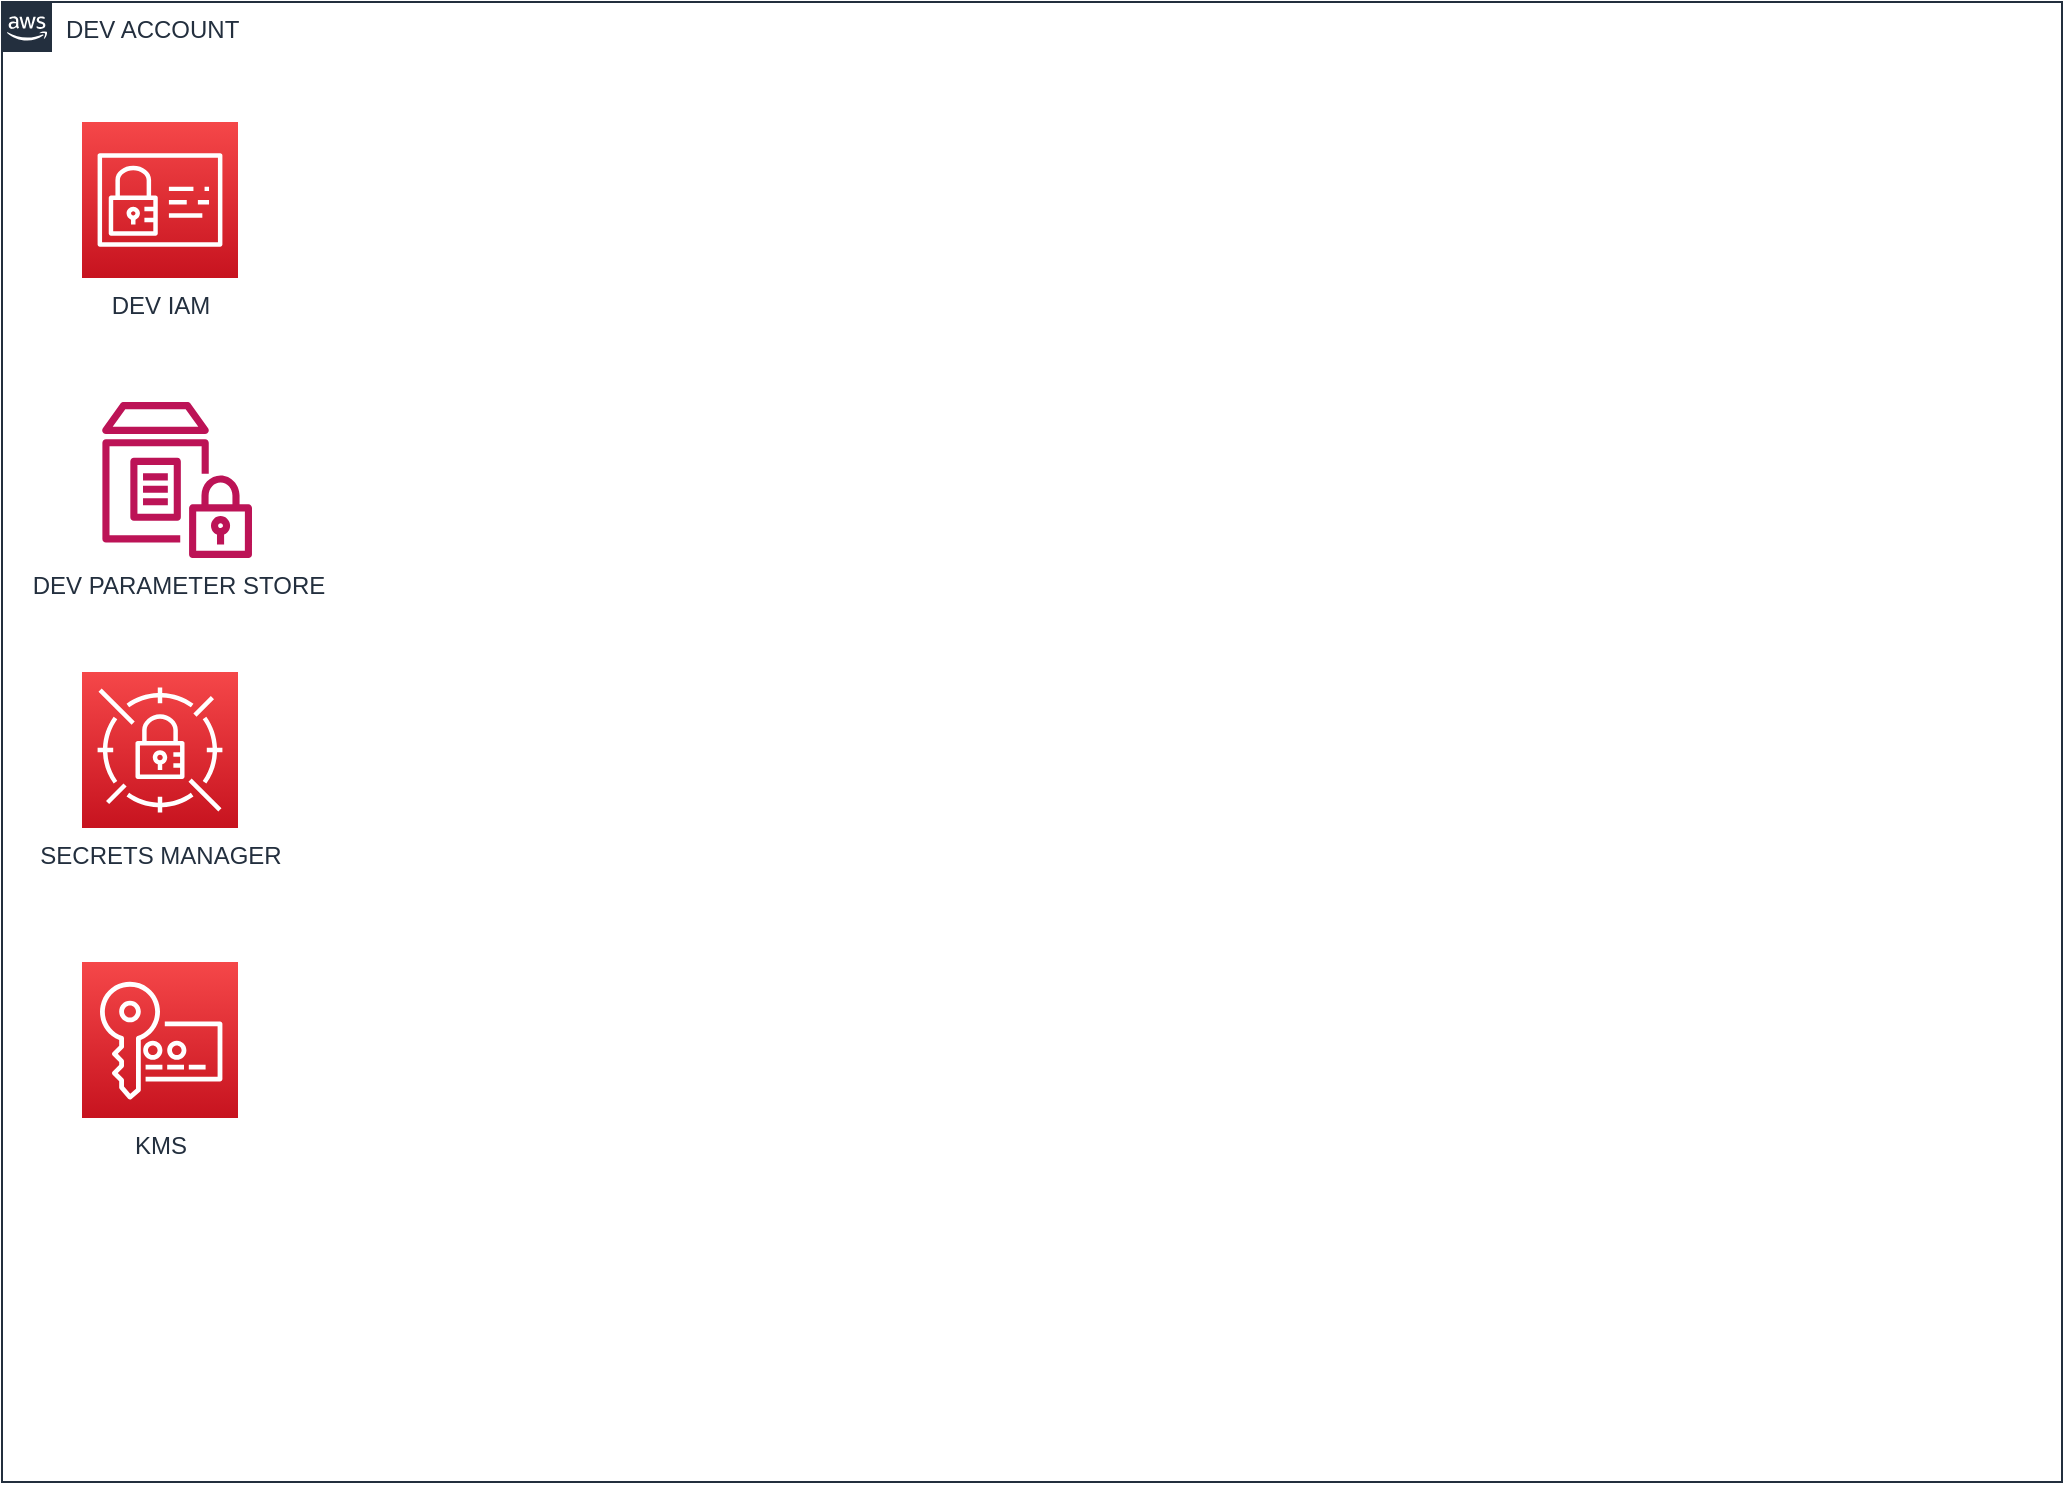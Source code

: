<mxfile version="14.8.5" type="github">
  <diagram id="Ht1M8jgEwFfnCIfOTk4-" name="Page-1">
    <mxGraphModel dx="1108" dy="450" grid="1" gridSize="10" guides="1" tooltips="1" connect="1" arrows="1" fold="1" page="1" pageScale="1" pageWidth="1169" pageHeight="827" math="0" shadow="0">
      <root>
        <mxCell id="0" />
        <mxCell id="PR7YXwV2LuLtOnHarGue-5" value="AWS-REGION" parent="0" visible="0" />
        <mxCell id="RoFERmQWyHrpyAJFFTQO-6" value="Region" style="points=[[0,0],[0.25,0],[0.5,0],[0.75,0],[1,0],[1,0.25],[1,0.5],[1,0.75],[1,1],[0.75,1],[0.5,1],[0.25,1],[0,1],[0,0.75],[0,0.5],[0,0.25]];outlineConnect=0;gradientColor=none;html=1;whiteSpace=wrap;fontSize=12;fontStyle=0;shape=mxgraph.aws4.group;grIcon=mxgraph.aws4.group_region;strokeColor=#147EBA;fillColor=none;verticalAlign=top;align=left;spacingLeft=30;fontColor=#147EBA;dashed=1;" parent="PR7YXwV2LuLtOnHarGue-5" vertex="1">
          <mxGeometry x="100" y="100" width="700" height="260" as="geometry" />
        </mxCell>
        <mxCell id="RoFERmQWyHrpyAJFFTQO-11" value="S3" style="points=[[0,0,0],[0.25,0,0],[0.5,0,0],[0.75,0,0],[1,0,0],[0,1,0],[0.25,1,0],[0.5,1,0],[0.75,1,0],[1,1,0],[0,0.25,0],[0,0.5,0],[0,0.75,0],[1,0.25,0],[1,0.5,0],[1,0.75,0]];outlineConnect=0;fontColor=#232F3E;gradientColor=#60A337;gradientDirection=north;fillColor=#277116;strokeColor=#ffffff;dashed=0;verticalLabelPosition=bottom;verticalAlign=top;align=center;html=1;fontSize=12;fontStyle=0;aspect=fixed;shape=mxgraph.aws4.resourceIcon;resIcon=mxgraph.aws4.s3;" parent="PR7YXwV2LuLtOnHarGue-5" vertex="1">
          <mxGeometry x="120" y="250" width="78" height="78" as="geometry" />
        </mxCell>
        <mxCell id="RoFERmQWyHrpyAJFFTQO-12" value="S3-IA" style="points=[[0,0,0],[0.25,0,0],[0.5,0,0],[0.75,0,0],[1,0,0],[0,1,0],[0.25,1,0],[0.5,1,0],[0.75,1,0],[1,1,0],[0,0.25,0],[0,0.5,0],[0,0.75,0],[1,0.25,0],[1,0.5,0],[1,0.75,0]];outlineConnect=0;fontColor=#232F3E;gradientColor=#60A337;gradientDirection=north;fillColor=#277116;strokeColor=#ffffff;dashed=0;verticalLabelPosition=bottom;verticalAlign=top;align=center;html=1;fontSize=12;fontStyle=0;aspect=fixed;shape=mxgraph.aws4.resourceIcon;resIcon=mxgraph.aws4.infrequent_access_storage_class;" parent="PR7YXwV2LuLtOnHarGue-5" vertex="1">
          <mxGeometry x="220" y="250" width="78" height="78" as="geometry" />
        </mxCell>
        <mxCell id="RoFERmQWyHrpyAJFFTQO-13" value="S3-GLACIER" style="points=[[0,0,0],[0.25,0,0],[0.5,0,0],[0.75,0,0],[1,0,0],[0,1,0],[0.25,1,0],[0.5,1,0],[0.75,1,0],[1,1,0],[0,0.25,0],[0,0.5,0],[0,0.75,0],[1,0.25,0],[1,0.5,0],[1,0.75,0]];outlineConnect=0;fontColor=#232F3E;gradientColor=#60A337;gradientDirection=north;fillColor=#277116;strokeColor=#ffffff;dashed=0;verticalLabelPosition=bottom;verticalAlign=top;align=center;html=1;fontSize=12;fontStyle=0;aspect=fixed;shape=mxgraph.aws4.resourceIcon;resIcon=mxgraph.aws4.glacier;" parent="PR7YXwV2LuLtOnHarGue-5" vertex="1">
          <mxGeometry x="330" y="250" width="78" height="78" as="geometry" />
        </mxCell>
        <mxCell id="RoFERmQWyHrpyAJFFTQO-16" value="LAKE-FORMATION" style="points=[[0,0,0],[0.25,0,0],[0.5,0,0],[0.75,0,0],[1,0,0],[0,1,0],[0.25,1,0],[0.5,1,0],[0.75,1,0],[1,1,0],[0,0.25,0],[0,0.5,0],[0,0.75,0],[1,0.25,0],[1,0.5,0],[1,0.75,0]];outlineConnect=0;fontColor=#232F3E;gradientColor=#945DF2;gradientDirection=north;fillColor=#5A30B5;strokeColor=#ffffff;dashed=0;verticalLabelPosition=bottom;verticalAlign=top;align=center;html=1;fontSize=12;fontStyle=0;aspect=fixed;shape=mxgraph.aws4.resourceIcon;resIcon=mxgraph.aws4.lake_formation;" parent="PR7YXwV2LuLtOnHarGue-5" vertex="1">
          <mxGeometry x="130" y="140" width="78" height="78" as="geometry" />
        </mxCell>
        <mxCell id="RoFERmQWyHrpyAJFFTQO-17" value="GLUE" style="points=[[0,0,0],[0.25,0,0],[0.5,0,0],[0.75,0,0],[1,0,0],[0,1,0],[0.25,1,0],[0.5,1,0],[0.75,1,0],[1,1,0],[0,0.25,0],[0,0.5,0],[0,0.75,0],[1,0.25,0],[1,0.5,0],[1,0.75,0]];outlineConnect=0;fontColor=#232F3E;gradientColor=#945DF2;gradientDirection=north;fillColor=#5A30B5;strokeColor=#ffffff;dashed=0;verticalLabelPosition=bottom;verticalAlign=top;align=center;html=1;fontSize=12;fontStyle=0;aspect=fixed;shape=mxgraph.aws4.resourceIcon;resIcon=mxgraph.aws4.glue;" parent="PR7YXwV2LuLtOnHarGue-5" vertex="1">
          <mxGeometry x="240" y="140" width="78" height="78" as="geometry" />
        </mxCell>
        <mxCell id="RoFERmQWyHrpyAJFFTQO-18" value="EMR" style="points=[[0,0,0],[0.25,0,0],[0.5,0,0],[0.75,0,0],[1,0,0],[0,1,0],[0.25,1,0],[0.5,1,0],[0.75,1,0],[1,1,0],[0,0.25,0],[0,0.5,0],[0,0.75,0],[1,0.25,0],[1,0.5,0],[1,0.75,0]];outlineConnect=0;fontColor=#232F3E;gradientColor=#945DF2;gradientDirection=north;fillColor=#5A30B5;strokeColor=#ffffff;dashed=0;verticalLabelPosition=bottom;verticalAlign=top;align=center;html=1;fontSize=12;fontStyle=0;aspect=fixed;shape=mxgraph.aws4.resourceIcon;resIcon=mxgraph.aws4.emr;" parent="PR7YXwV2LuLtOnHarGue-5" vertex="1">
          <mxGeometry x="360" y="140" width="78" height="78" as="geometry" />
        </mxCell>
        <mxCell id="RoFERmQWyHrpyAJFFTQO-0" value="AWS-NETWORK" parent="0" visible="0" />
        <mxCell id="PR7YXwV2LuLtOnHarGue-4" value="AWS-ACCOUNT" style="" parent="0" />
        <mxCell id="RoFERmQWyHrpyAJFFTQO-1" value="DEV ACCOUNT" style="points=[[0,0],[0.25,0],[0.5,0],[0.75,0],[1,0],[1,0.25],[1,0.5],[1,0.75],[1,1],[0.75,1],[0.5,1],[0.25,1],[0,1],[0,0.75],[0,0.5],[0,0.25]];outlineConnect=0;gradientColor=none;html=1;whiteSpace=wrap;fontSize=12;fontStyle=0;shape=mxgraph.aws4.group;grIcon=mxgraph.aws4.group_aws_cloud_alt;strokeColor=#232F3E;fillColor=none;verticalAlign=top;align=left;spacingLeft=30;fontColor=#232F3E;dashed=0;" parent="PR7YXwV2LuLtOnHarGue-4" vertex="1">
          <mxGeometry x="40" y="40" width="1030" height="740" as="geometry" />
        </mxCell>
        <mxCell id="RoFERmQWyHrpyAJFFTQO-2" value="DEV IAM" style="points=[[0,0,0],[0.25,0,0],[0.5,0,0],[0.75,0,0],[1,0,0],[0,1,0],[0.25,1,0],[0.5,1,0],[0.75,1,0],[1,1,0],[0,0.25,0],[0,0.5,0],[0,0.75,0],[1,0.25,0],[1,0.5,0],[1,0.75,0]];outlineConnect=0;fontColor=#232F3E;gradientColor=#F54749;gradientDirection=north;fillColor=#C7131F;strokeColor=#ffffff;dashed=0;verticalLabelPosition=bottom;verticalAlign=top;align=center;html=1;fontSize=12;fontStyle=0;aspect=fixed;shape=mxgraph.aws4.resourceIcon;resIcon=mxgraph.aws4.identity_and_access_management;" parent="PR7YXwV2LuLtOnHarGue-4" vertex="1">
          <mxGeometry x="80" y="100" width="78" height="78" as="geometry" />
        </mxCell>
        <mxCell id="RoFERmQWyHrpyAJFFTQO-4" value="SECRETS MANAGER" style="points=[[0,0,0],[0.25,0,0],[0.5,0,0],[0.75,0,0],[1,0,0],[0,1,0],[0.25,1,0],[0.5,1,0],[0.75,1,0],[1,1,0],[0,0.25,0],[0,0.5,0],[0,0.75,0],[1,0.25,0],[1,0.5,0],[1,0.75,0]];outlineConnect=0;fontColor=#232F3E;gradientColor=#F54749;gradientDirection=north;fillColor=#C7131F;strokeColor=#ffffff;dashed=0;verticalLabelPosition=bottom;verticalAlign=top;align=center;html=1;fontSize=12;fontStyle=0;aspect=fixed;shape=mxgraph.aws4.resourceIcon;resIcon=mxgraph.aws4.secrets_manager;" parent="PR7YXwV2LuLtOnHarGue-4" vertex="1">
          <mxGeometry x="80" y="375" width="78" height="78" as="geometry" />
        </mxCell>
        <mxCell id="RoFERmQWyHrpyAJFFTQO-5" value="KMS" style="points=[[0,0,0],[0.25,0,0],[0.5,0,0],[0.75,0,0],[1,0,0],[0,1,0],[0.25,1,0],[0.5,1,0],[0.75,1,0],[1,1,0],[0,0.25,0],[0,0.5,0],[0,0.75,0],[1,0.25,0],[1,0.5,0],[1,0.75,0]];outlineConnect=0;fontColor=#232F3E;gradientColor=#F54749;gradientDirection=north;fillColor=#C7131F;strokeColor=#ffffff;dashed=0;verticalLabelPosition=bottom;verticalAlign=top;align=center;html=1;fontSize=12;fontStyle=0;aspect=fixed;shape=mxgraph.aws4.resourceIcon;resIcon=mxgraph.aws4.key_management_service;" parent="PR7YXwV2LuLtOnHarGue-4" vertex="1">
          <mxGeometry x="80" y="520" width="78" height="78" as="geometry" />
        </mxCell>
        <mxCell id="iuoOIPX-nbvzc-pB2VoX-1" value="DEV PARAMETER STORE" style="outlineConnect=0;fontColor=#232F3E;gradientColor=none;fillColor=#BC1356;strokeColor=none;dashed=0;verticalLabelPosition=bottom;verticalAlign=top;align=center;html=1;fontSize=12;fontStyle=0;aspect=fixed;pointerEvents=1;shape=mxgraph.aws4.parameter_store;" vertex="1" parent="PR7YXwV2LuLtOnHarGue-4">
          <mxGeometry x="90" y="240" width="75" height="78" as="geometry" />
        </mxCell>
      </root>
    </mxGraphModel>
  </diagram>
</mxfile>

